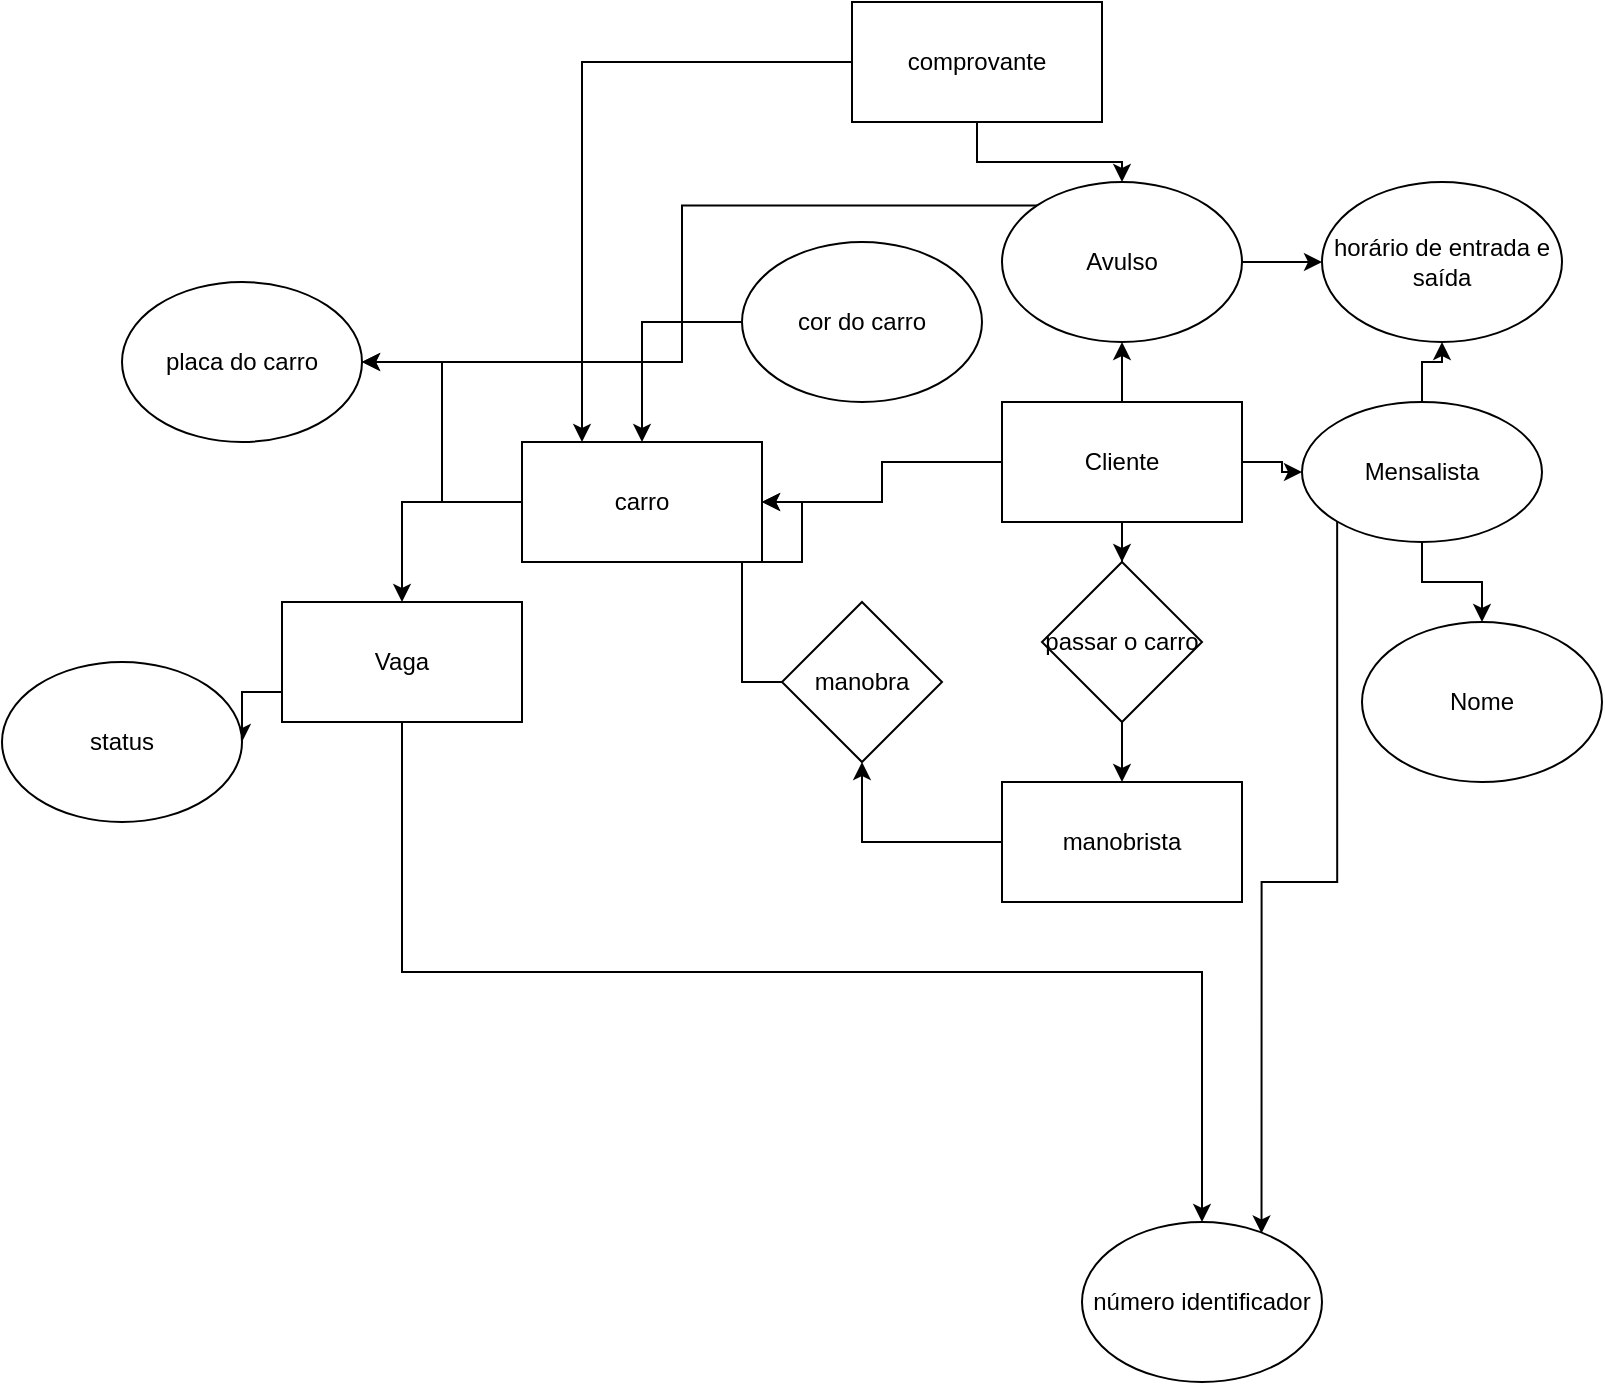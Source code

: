 <mxfile version="21.6.8" type="github">
  <diagram id="R2lEEEUBdFMjLlhIrx00" name="Page-1">
    <mxGraphModel dx="1035" dy="1662" grid="1" gridSize="10" guides="1" tooltips="1" connect="1" arrows="1" fold="1" page="1" pageScale="1" pageWidth="850" pageHeight="1100" math="0" shadow="0" extFonts="Permanent Marker^https://fonts.googleapis.com/css?family=Permanent+Marker">
      <root>
        <mxCell id="0" />
        <mxCell id="1" parent="0" />
        <mxCell id="Kp6BYRPakSOtjhqHhSwP-1" value="número identificador" style="ellipse;whiteSpace=wrap;html=1;" vertex="1" parent="1">
          <mxGeometry x="540" y="480" width="120" height="80" as="geometry" />
        </mxCell>
        <mxCell id="Kp6BYRPakSOtjhqHhSwP-5" style="edgeStyle=orthogonalEdgeStyle;rounded=0;orthogonalLoop=1;jettySize=auto;html=1;exitX=0.5;exitY=1;exitDx=0;exitDy=0;" edge="1" parent="1" source="Kp6BYRPakSOtjhqHhSwP-2" target="Kp6BYRPakSOtjhqHhSwP-1">
          <mxGeometry relative="1" as="geometry" />
        </mxCell>
        <mxCell id="Kp6BYRPakSOtjhqHhSwP-6" style="edgeStyle=orthogonalEdgeStyle;rounded=0;orthogonalLoop=1;jettySize=auto;html=1;exitX=0;exitY=0.75;exitDx=0;exitDy=0;" edge="1" parent="1" source="Kp6BYRPakSOtjhqHhSwP-2" target="Kp6BYRPakSOtjhqHhSwP-4">
          <mxGeometry relative="1" as="geometry" />
        </mxCell>
        <mxCell id="Kp6BYRPakSOtjhqHhSwP-2" value="Vaga" style="rounded=0;whiteSpace=wrap;html=1;" vertex="1" parent="1">
          <mxGeometry x="140" y="170" width="120" height="60" as="geometry" />
        </mxCell>
        <mxCell id="Kp6BYRPakSOtjhqHhSwP-4" value="status" style="ellipse;whiteSpace=wrap;html=1;" vertex="1" parent="1">
          <mxGeometry y="200" width="120" height="80" as="geometry" />
        </mxCell>
        <mxCell id="Kp6BYRPakSOtjhqHhSwP-10" style="edgeStyle=orthogonalEdgeStyle;rounded=0;orthogonalLoop=1;jettySize=auto;html=1;entryX=1;entryY=0.5;entryDx=0;entryDy=0;" edge="1" parent="1" source="Kp6BYRPakSOtjhqHhSwP-8" target="Kp6BYRPakSOtjhqHhSwP-9">
          <mxGeometry relative="1" as="geometry" />
        </mxCell>
        <mxCell id="Kp6BYRPakSOtjhqHhSwP-23" style="edgeStyle=orthogonalEdgeStyle;rounded=0;orthogonalLoop=1;jettySize=auto;html=1;exitX=1;exitY=0.5;exitDx=0;exitDy=0;" edge="1" parent="1" source="Kp6BYRPakSOtjhqHhSwP-8" target="Kp6BYRPakSOtjhqHhSwP-22">
          <mxGeometry relative="1" as="geometry" />
        </mxCell>
        <mxCell id="Kp6BYRPakSOtjhqHhSwP-24" style="edgeStyle=orthogonalEdgeStyle;rounded=0;orthogonalLoop=1;jettySize=auto;html=1;exitX=0.5;exitY=0;exitDx=0;exitDy=0;" edge="1" parent="1" source="Kp6BYRPakSOtjhqHhSwP-8" target="Kp6BYRPakSOtjhqHhSwP-21">
          <mxGeometry relative="1" as="geometry" />
        </mxCell>
        <mxCell id="Kp6BYRPakSOtjhqHhSwP-26" style="edgeStyle=orthogonalEdgeStyle;rounded=0;orthogonalLoop=1;jettySize=auto;html=1;exitX=0.5;exitY=1;exitDx=0;exitDy=0;" edge="1" parent="1" source="Kp6BYRPakSOtjhqHhSwP-8" target="Kp6BYRPakSOtjhqHhSwP-25">
          <mxGeometry relative="1" as="geometry" />
        </mxCell>
        <mxCell id="Kp6BYRPakSOtjhqHhSwP-8" value="Cliente" style="rounded=0;whiteSpace=wrap;html=1;" vertex="1" parent="1">
          <mxGeometry x="500" y="70" width="120" height="60" as="geometry" />
        </mxCell>
        <mxCell id="Kp6BYRPakSOtjhqHhSwP-11" style="edgeStyle=orthogonalEdgeStyle;rounded=0;orthogonalLoop=1;jettySize=auto;html=1;exitX=0;exitY=0.5;exitDx=0;exitDy=0;" edge="1" parent="1" source="Kp6BYRPakSOtjhqHhSwP-9" target="Kp6BYRPakSOtjhqHhSwP-2">
          <mxGeometry relative="1" as="geometry" />
        </mxCell>
        <mxCell id="Kp6BYRPakSOtjhqHhSwP-15" style="edgeStyle=orthogonalEdgeStyle;rounded=0;orthogonalLoop=1;jettySize=auto;html=1;" edge="1" parent="1" source="Kp6BYRPakSOtjhqHhSwP-9" target="Kp6BYRPakSOtjhqHhSwP-12">
          <mxGeometry relative="1" as="geometry" />
        </mxCell>
        <mxCell id="Kp6BYRPakSOtjhqHhSwP-9" value="carro" style="rounded=0;whiteSpace=wrap;html=1;" vertex="1" parent="1">
          <mxGeometry x="260" y="90" width="120" height="60" as="geometry" />
        </mxCell>
        <mxCell id="Kp6BYRPakSOtjhqHhSwP-12" value="placa do carro" style="ellipse;whiteSpace=wrap;html=1;" vertex="1" parent="1">
          <mxGeometry x="60" y="10" width="120" height="80" as="geometry" />
        </mxCell>
        <mxCell id="Kp6BYRPakSOtjhqHhSwP-34" style="edgeStyle=orthogonalEdgeStyle;rounded=0;orthogonalLoop=1;jettySize=auto;html=1;exitX=0;exitY=0.5;exitDx=0;exitDy=0;" edge="1" parent="1" source="Kp6BYRPakSOtjhqHhSwP-13" target="Kp6BYRPakSOtjhqHhSwP-9">
          <mxGeometry relative="1" as="geometry" />
        </mxCell>
        <mxCell id="Kp6BYRPakSOtjhqHhSwP-13" value="cor do carro" style="ellipse;whiteSpace=wrap;html=1;" vertex="1" parent="1">
          <mxGeometry x="370" y="-10" width="120" height="80" as="geometry" />
        </mxCell>
        <mxCell id="Kp6BYRPakSOtjhqHhSwP-28" style="edgeStyle=orthogonalEdgeStyle;rounded=0;orthogonalLoop=1;jettySize=auto;html=1;" edge="1" parent="1" source="Kp6BYRPakSOtjhqHhSwP-16" target="Kp6BYRPakSOtjhqHhSwP-29">
          <mxGeometry relative="1" as="geometry">
            <mxPoint x="430" y="210" as="targetPoint" />
          </mxGeometry>
        </mxCell>
        <mxCell id="Kp6BYRPakSOtjhqHhSwP-16" value="manobrista" style="rounded=0;whiteSpace=wrap;html=1;" vertex="1" parent="1">
          <mxGeometry x="500" y="260" width="120" height="60" as="geometry" />
        </mxCell>
        <mxCell id="Kp6BYRPakSOtjhqHhSwP-33" style="edgeStyle=orthogonalEdgeStyle;rounded=0;orthogonalLoop=1;jettySize=auto;html=1;exitX=0;exitY=0;exitDx=0;exitDy=0;" edge="1" parent="1" source="Kp6BYRPakSOtjhqHhSwP-21" target="Kp6BYRPakSOtjhqHhSwP-12">
          <mxGeometry relative="1" as="geometry" />
        </mxCell>
        <mxCell id="Kp6BYRPakSOtjhqHhSwP-36" style="edgeStyle=orthogonalEdgeStyle;rounded=0;orthogonalLoop=1;jettySize=auto;html=1;exitX=1;exitY=0.5;exitDx=0;exitDy=0;" edge="1" parent="1" source="Kp6BYRPakSOtjhqHhSwP-21" target="Kp6BYRPakSOtjhqHhSwP-35">
          <mxGeometry relative="1" as="geometry" />
        </mxCell>
        <mxCell id="Kp6BYRPakSOtjhqHhSwP-21" value="Avulso" style="ellipse;whiteSpace=wrap;html=1;" vertex="1" parent="1">
          <mxGeometry x="500" y="-40" width="120" height="80" as="geometry" />
        </mxCell>
        <mxCell id="Kp6BYRPakSOtjhqHhSwP-32" value="" style="edgeStyle=orthogonalEdgeStyle;rounded=0;orthogonalLoop=1;jettySize=auto;html=1;" edge="1" parent="1" source="Kp6BYRPakSOtjhqHhSwP-22" target="Kp6BYRPakSOtjhqHhSwP-31">
          <mxGeometry relative="1" as="geometry" />
        </mxCell>
        <mxCell id="Kp6BYRPakSOtjhqHhSwP-37" style="edgeStyle=orthogonalEdgeStyle;rounded=0;orthogonalLoop=1;jettySize=auto;html=1;" edge="1" parent="1" source="Kp6BYRPakSOtjhqHhSwP-22" target="Kp6BYRPakSOtjhqHhSwP-35">
          <mxGeometry relative="1" as="geometry" />
        </mxCell>
        <mxCell id="Kp6BYRPakSOtjhqHhSwP-43" style="edgeStyle=orthogonalEdgeStyle;rounded=0;orthogonalLoop=1;jettySize=auto;html=1;exitX=0;exitY=1;exitDx=0;exitDy=0;entryX=0.748;entryY=0.071;entryDx=0;entryDy=0;entryPerimeter=0;" edge="1" parent="1" source="Kp6BYRPakSOtjhqHhSwP-22" target="Kp6BYRPakSOtjhqHhSwP-1">
          <mxGeometry relative="1" as="geometry">
            <mxPoint x="650" y="410" as="targetPoint" />
          </mxGeometry>
        </mxCell>
        <mxCell id="Kp6BYRPakSOtjhqHhSwP-22" value="Mensalista" style="ellipse;whiteSpace=wrap;html=1;" vertex="1" parent="1">
          <mxGeometry x="650" y="70" width="120" height="70" as="geometry" />
        </mxCell>
        <mxCell id="Kp6BYRPakSOtjhqHhSwP-27" value="" style="edgeStyle=orthogonalEdgeStyle;rounded=0;orthogonalLoop=1;jettySize=auto;html=1;" edge="1" parent="1" source="Kp6BYRPakSOtjhqHhSwP-25" target="Kp6BYRPakSOtjhqHhSwP-16">
          <mxGeometry relative="1" as="geometry" />
        </mxCell>
        <mxCell id="Kp6BYRPakSOtjhqHhSwP-25" value="passar o carro" style="rhombus;whiteSpace=wrap;html=1;" vertex="1" parent="1">
          <mxGeometry x="520" y="150" width="80" height="80" as="geometry" />
        </mxCell>
        <mxCell id="Kp6BYRPakSOtjhqHhSwP-30" style="edgeStyle=orthogonalEdgeStyle;rounded=0;orthogonalLoop=1;jettySize=auto;html=1;entryX=1;entryY=0.5;entryDx=0;entryDy=0;" edge="1" parent="1" source="Kp6BYRPakSOtjhqHhSwP-29" target="Kp6BYRPakSOtjhqHhSwP-9">
          <mxGeometry relative="1" as="geometry" />
        </mxCell>
        <mxCell id="Kp6BYRPakSOtjhqHhSwP-29" value="manobra" style="rhombus;whiteSpace=wrap;html=1;" vertex="1" parent="1">
          <mxGeometry x="390" y="170" width="80" height="80" as="geometry" />
        </mxCell>
        <mxCell id="Kp6BYRPakSOtjhqHhSwP-31" value="Nome" style="ellipse;whiteSpace=wrap;html=1;" vertex="1" parent="1">
          <mxGeometry x="680" y="180" width="120" height="80" as="geometry" />
        </mxCell>
        <mxCell id="Kp6BYRPakSOtjhqHhSwP-35" value="horário de entrada e saída" style="ellipse;whiteSpace=wrap;html=1;" vertex="1" parent="1">
          <mxGeometry x="660" y="-40" width="120" height="80" as="geometry" />
        </mxCell>
        <mxCell id="Kp6BYRPakSOtjhqHhSwP-39" style="edgeStyle=orthogonalEdgeStyle;rounded=0;orthogonalLoop=1;jettySize=auto;html=1;" edge="1" parent="1" source="Kp6BYRPakSOtjhqHhSwP-38" target="Kp6BYRPakSOtjhqHhSwP-21">
          <mxGeometry relative="1" as="geometry" />
        </mxCell>
        <mxCell id="Kp6BYRPakSOtjhqHhSwP-40" style="edgeStyle=orthogonalEdgeStyle;rounded=0;orthogonalLoop=1;jettySize=auto;html=1;entryX=0.25;entryY=0;entryDx=0;entryDy=0;" edge="1" parent="1" source="Kp6BYRPakSOtjhqHhSwP-38" target="Kp6BYRPakSOtjhqHhSwP-9">
          <mxGeometry relative="1" as="geometry" />
        </mxCell>
        <mxCell id="Kp6BYRPakSOtjhqHhSwP-38" value="comprovante" style="rounded=0;whiteSpace=wrap;html=1;" vertex="1" parent="1">
          <mxGeometry x="425" y="-130" width="125" height="60" as="geometry" />
        </mxCell>
      </root>
    </mxGraphModel>
  </diagram>
</mxfile>
